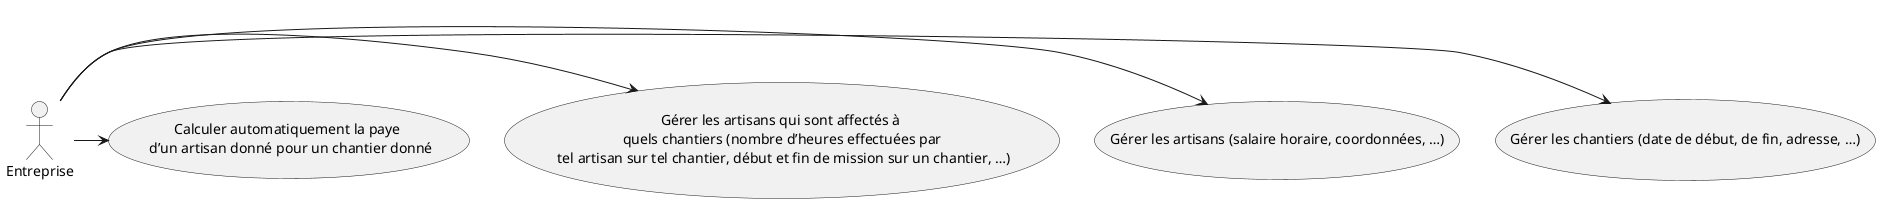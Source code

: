 @startuml issue1

usecase a as "Gérer les chantiers (date de début, de fin, adresse, …​)"
usecase b as "Gérer les artisans (salaire horaire, coordonnées, …​)"
usecase c as "Gérer les artisans qui sont affectés à \n quels chantiers (nombre d’heures effectuées par \n tel artisan sur tel chantier, début et fin de mission sur un chantier, …​)"
usecase d as "Calculer automatiquement la paye \n d’un artisan donné pour un chantier donné"

actor Entreprise 

Entreprise -> a
Entreprise -> b
Entreprise -> c
Entreprise -> d
@enduml 
